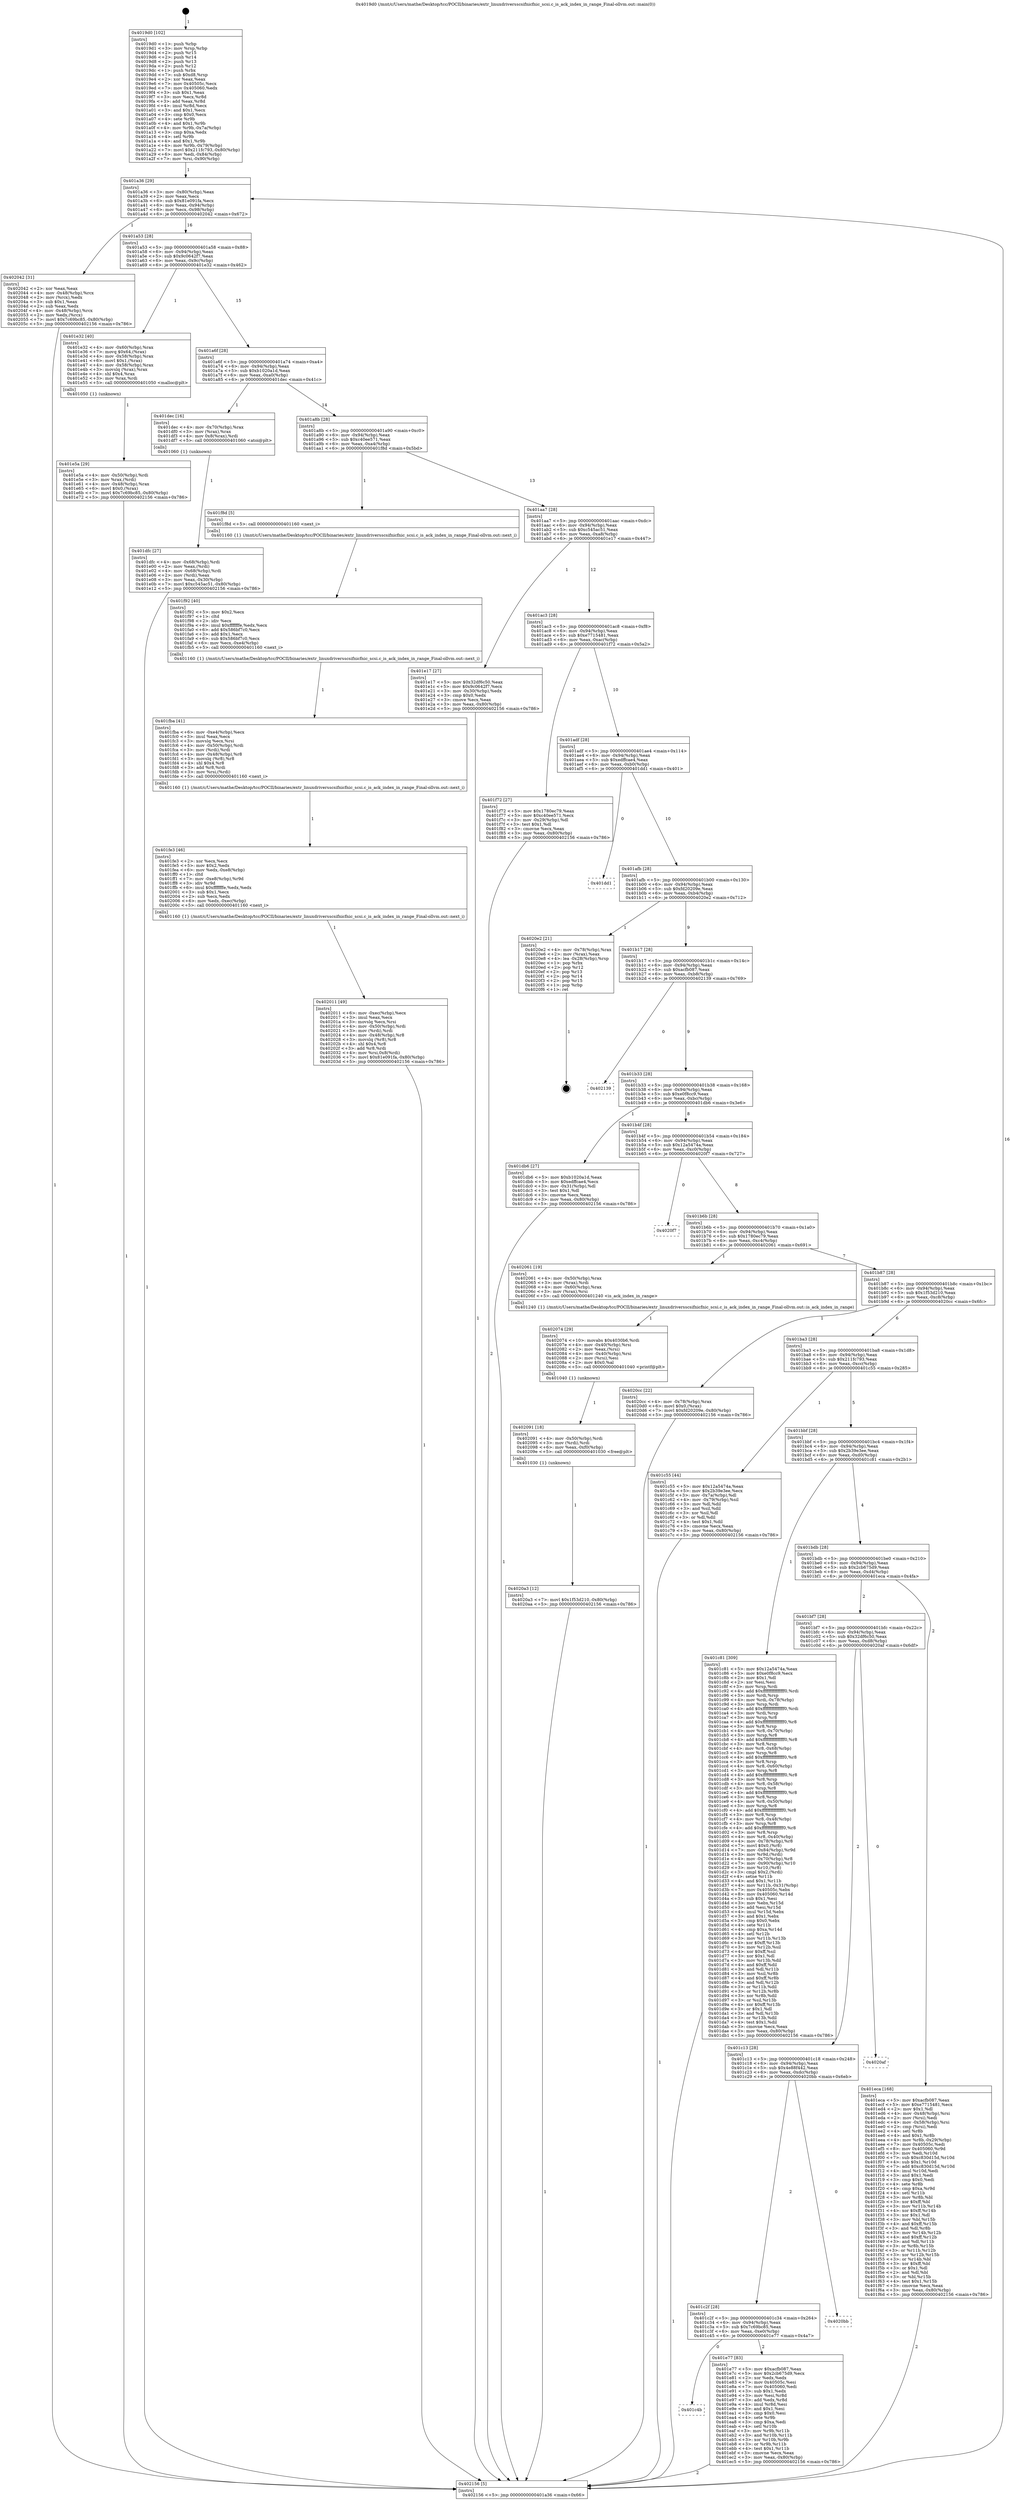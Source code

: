 digraph "0x4019d0" {
  label = "0x4019d0 (/mnt/c/Users/mathe/Desktop/tcc/POCII/binaries/extr_linuxdriversscsifnicfnic_scsi.c_is_ack_index_in_range_Final-ollvm.out::main(0))"
  labelloc = "t"
  node[shape=record]

  Entry [label="",width=0.3,height=0.3,shape=circle,fillcolor=black,style=filled]
  "0x401a36" [label="{
     0x401a36 [29]\l
     | [instrs]\l
     &nbsp;&nbsp;0x401a36 \<+3\>: mov -0x80(%rbp),%eax\l
     &nbsp;&nbsp;0x401a39 \<+2\>: mov %eax,%ecx\l
     &nbsp;&nbsp;0x401a3b \<+6\>: sub $0x81e091fa,%ecx\l
     &nbsp;&nbsp;0x401a41 \<+6\>: mov %eax,-0x94(%rbp)\l
     &nbsp;&nbsp;0x401a47 \<+6\>: mov %ecx,-0x98(%rbp)\l
     &nbsp;&nbsp;0x401a4d \<+6\>: je 0000000000402042 \<main+0x672\>\l
  }"]
  "0x402042" [label="{
     0x402042 [31]\l
     | [instrs]\l
     &nbsp;&nbsp;0x402042 \<+2\>: xor %eax,%eax\l
     &nbsp;&nbsp;0x402044 \<+4\>: mov -0x48(%rbp),%rcx\l
     &nbsp;&nbsp;0x402048 \<+2\>: mov (%rcx),%edx\l
     &nbsp;&nbsp;0x40204a \<+3\>: sub $0x1,%eax\l
     &nbsp;&nbsp;0x40204d \<+2\>: sub %eax,%edx\l
     &nbsp;&nbsp;0x40204f \<+4\>: mov -0x48(%rbp),%rcx\l
     &nbsp;&nbsp;0x402053 \<+2\>: mov %edx,(%rcx)\l
     &nbsp;&nbsp;0x402055 \<+7\>: movl $0x7c69bc85,-0x80(%rbp)\l
     &nbsp;&nbsp;0x40205c \<+5\>: jmp 0000000000402156 \<main+0x786\>\l
  }"]
  "0x401a53" [label="{
     0x401a53 [28]\l
     | [instrs]\l
     &nbsp;&nbsp;0x401a53 \<+5\>: jmp 0000000000401a58 \<main+0x88\>\l
     &nbsp;&nbsp;0x401a58 \<+6\>: mov -0x94(%rbp),%eax\l
     &nbsp;&nbsp;0x401a5e \<+5\>: sub $0x9c0642f7,%eax\l
     &nbsp;&nbsp;0x401a63 \<+6\>: mov %eax,-0x9c(%rbp)\l
     &nbsp;&nbsp;0x401a69 \<+6\>: je 0000000000401e32 \<main+0x462\>\l
  }"]
  Exit [label="",width=0.3,height=0.3,shape=circle,fillcolor=black,style=filled,peripheries=2]
  "0x401e32" [label="{
     0x401e32 [40]\l
     | [instrs]\l
     &nbsp;&nbsp;0x401e32 \<+4\>: mov -0x60(%rbp),%rax\l
     &nbsp;&nbsp;0x401e36 \<+7\>: movq $0x64,(%rax)\l
     &nbsp;&nbsp;0x401e3d \<+4\>: mov -0x58(%rbp),%rax\l
     &nbsp;&nbsp;0x401e41 \<+6\>: movl $0x1,(%rax)\l
     &nbsp;&nbsp;0x401e47 \<+4\>: mov -0x58(%rbp),%rax\l
     &nbsp;&nbsp;0x401e4b \<+3\>: movslq (%rax),%rax\l
     &nbsp;&nbsp;0x401e4e \<+4\>: shl $0x4,%rax\l
     &nbsp;&nbsp;0x401e52 \<+3\>: mov %rax,%rdi\l
     &nbsp;&nbsp;0x401e55 \<+5\>: call 0000000000401050 \<malloc@plt\>\l
     | [calls]\l
     &nbsp;&nbsp;0x401050 \{1\} (unknown)\l
  }"]
  "0x401a6f" [label="{
     0x401a6f [28]\l
     | [instrs]\l
     &nbsp;&nbsp;0x401a6f \<+5\>: jmp 0000000000401a74 \<main+0xa4\>\l
     &nbsp;&nbsp;0x401a74 \<+6\>: mov -0x94(%rbp),%eax\l
     &nbsp;&nbsp;0x401a7a \<+5\>: sub $0xb1020a1d,%eax\l
     &nbsp;&nbsp;0x401a7f \<+6\>: mov %eax,-0xa0(%rbp)\l
     &nbsp;&nbsp;0x401a85 \<+6\>: je 0000000000401dec \<main+0x41c\>\l
  }"]
  "0x4020a3" [label="{
     0x4020a3 [12]\l
     | [instrs]\l
     &nbsp;&nbsp;0x4020a3 \<+7\>: movl $0x1f53d210,-0x80(%rbp)\l
     &nbsp;&nbsp;0x4020aa \<+5\>: jmp 0000000000402156 \<main+0x786\>\l
  }"]
  "0x401dec" [label="{
     0x401dec [16]\l
     | [instrs]\l
     &nbsp;&nbsp;0x401dec \<+4\>: mov -0x70(%rbp),%rax\l
     &nbsp;&nbsp;0x401df0 \<+3\>: mov (%rax),%rax\l
     &nbsp;&nbsp;0x401df3 \<+4\>: mov 0x8(%rax),%rdi\l
     &nbsp;&nbsp;0x401df7 \<+5\>: call 0000000000401060 \<atoi@plt\>\l
     | [calls]\l
     &nbsp;&nbsp;0x401060 \{1\} (unknown)\l
  }"]
  "0x401a8b" [label="{
     0x401a8b [28]\l
     | [instrs]\l
     &nbsp;&nbsp;0x401a8b \<+5\>: jmp 0000000000401a90 \<main+0xc0\>\l
     &nbsp;&nbsp;0x401a90 \<+6\>: mov -0x94(%rbp),%eax\l
     &nbsp;&nbsp;0x401a96 \<+5\>: sub $0xc40ee571,%eax\l
     &nbsp;&nbsp;0x401a9b \<+6\>: mov %eax,-0xa4(%rbp)\l
     &nbsp;&nbsp;0x401aa1 \<+6\>: je 0000000000401f8d \<main+0x5bd\>\l
  }"]
  "0x402091" [label="{
     0x402091 [18]\l
     | [instrs]\l
     &nbsp;&nbsp;0x402091 \<+4\>: mov -0x50(%rbp),%rdi\l
     &nbsp;&nbsp;0x402095 \<+3\>: mov (%rdi),%rdi\l
     &nbsp;&nbsp;0x402098 \<+6\>: mov %eax,-0xf0(%rbp)\l
     &nbsp;&nbsp;0x40209e \<+5\>: call 0000000000401030 \<free@plt\>\l
     | [calls]\l
     &nbsp;&nbsp;0x401030 \{1\} (unknown)\l
  }"]
  "0x401f8d" [label="{
     0x401f8d [5]\l
     | [instrs]\l
     &nbsp;&nbsp;0x401f8d \<+5\>: call 0000000000401160 \<next_i\>\l
     | [calls]\l
     &nbsp;&nbsp;0x401160 \{1\} (/mnt/c/Users/mathe/Desktop/tcc/POCII/binaries/extr_linuxdriversscsifnicfnic_scsi.c_is_ack_index_in_range_Final-ollvm.out::next_i)\l
  }"]
  "0x401aa7" [label="{
     0x401aa7 [28]\l
     | [instrs]\l
     &nbsp;&nbsp;0x401aa7 \<+5\>: jmp 0000000000401aac \<main+0xdc\>\l
     &nbsp;&nbsp;0x401aac \<+6\>: mov -0x94(%rbp),%eax\l
     &nbsp;&nbsp;0x401ab2 \<+5\>: sub $0xc545ac51,%eax\l
     &nbsp;&nbsp;0x401ab7 \<+6\>: mov %eax,-0xa8(%rbp)\l
     &nbsp;&nbsp;0x401abd \<+6\>: je 0000000000401e17 \<main+0x447\>\l
  }"]
  "0x402074" [label="{
     0x402074 [29]\l
     | [instrs]\l
     &nbsp;&nbsp;0x402074 \<+10\>: movabs $0x4030b6,%rdi\l
     &nbsp;&nbsp;0x40207e \<+4\>: mov -0x40(%rbp),%rsi\l
     &nbsp;&nbsp;0x402082 \<+2\>: mov %eax,(%rsi)\l
     &nbsp;&nbsp;0x402084 \<+4\>: mov -0x40(%rbp),%rsi\l
     &nbsp;&nbsp;0x402088 \<+2\>: mov (%rsi),%esi\l
     &nbsp;&nbsp;0x40208a \<+2\>: mov $0x0,%al\l
     &nbsp;&nbsp;0x40208c \<+5\>: call 0000000000401040 \<printf@plt\>\l
     | [calls]\l
     &nbsp;&nbsp;0x401040 \{1\} (unknown)\l
  }"]
  "0x401e17" [label="{
     0x401e17 [27]\l
     | [instrs]\l
     &nbsp;&nbsp;0x401e17 \<+5\>: mov $0x32df6c50,%eax\l
     &nbsp;&nbsp;0x401e1c \<+5\>: mov $0x9c0642f7,%ecx\l
     &nbsp;&nbsp;0x401e21 \<+3\>: mov -0x30(%rbp),%edx\l
     &nbsp;&nbsp;0x401e24 \<+3\>: cmp $0x0,%edx\l
     &nbsp;&nbsp;0x401e27 \<+3\>: cmove %ecx,%eax\l
     &nbsp;&nbsp;0x401e2a \<+3\>: mov %eax,-0x80(%rbp)\l
     &nbsp;&nbsp;0x401e2d \<+5\>: jmp 0000000000402156 \<main+0x786\>\l
  }"]
  "0x401ac3" [label="{
     0x401ac3 [28]\l
     | [instrs]\l
     &nbsp;&nbsp;0x401ac3 \<+5\>: jmp 0000000000401ac8 \<main+0xf8\>\l
     &nbsp;&nbsp;0x401ac8 \<+6\>: mov -0x94(%rbp),%eax\l
     &nbsp;&nbsp;0x401ace \<+5\>: sub $0xe7715481,%eax\l
     &nbsp;&nbsp;0x401ad3 \<+6\>: mov %eax,-0xac(%rbp)\l
     &nbsp;&nbsp;0x401ad9 \<+6\>: je 0000000000401f72 \<main+0x5a2\>\l
  }"]
  "0x402011" [label="{
     0x402011 [49]\l
     | [instrs]\l
     &nbsp;&nbsp;0x402011 \<+6\>: mov -0xec(%rbp),%ecx\l
     &nbsp;&nbsp;0x402017 \<+3\>: imul %eax,%ecx\l
     &nbsp;&nbsp;0x40201a \<+3\>: movslq %ecx,%rsi\l
     &nbsp;&nbsp;0x40201d \<+4\>: mov -0x50(%rbp),%rdi\l
     &nbsp;&nbsp;0x402021 \<+3\>: mov (%rdi),%rdi\l
     &nbsp;&nbsp;0x402024 \<+4\>: mov -0x48(%rbp),%r8\l
     &nbsp;&nbsp;0x402028 \<+3\>: movslq (%r8),%r8\l
     &nbsp;&nbsp;0x40202b \<+4\>: shl $0x4,%r8\l
     &nbsp;&nbsp;0x40202f \<+3\>: add %r8,%rdi\l
     &nbsp;&nbsp;0x402032 \<+4\>: mov %rsi,0x8(%rdi)\l
     &nbsp;&nbsp;0x402036 \<+7\>: movl $0x81e091fa,-0x80(%rbp)\l
     &nbsp;&nbsp;0x40203d \<+5\>: jmp 0000000000402156 \<main+0x786\>\l
  }"]
  "0x401f72" [label="{
     0x401f72 [27]\l
     | [instrs]\l
     &nbsp;&nbsp;0x401f72 \<+5\>: mov $0x1780ec79,%eax\l
     &nbsp;&nbsp;0x401f77 \<+5\>: mov $0xc40ee571,%ecx\l
     &nbsp;&nbsp;0x401f7c \<+3\>: mov -0x29(%rbp),%dl\l
     &nbsp;&nbsp;0x401f7f \<+3\>: test $0x1,%dl\l
     &nbsp;&nbsp;0x401f82 \<+3\>: cmovne %ecx,%eax\l
     &nbsp;&nbsp;0x401f85 \<+3\>: mov %eax,-0x80(%rbp)\l
     &nbsp;&nbsp;0x401f88 \<+5\>: jmp 0000000000402156 \<main+0x786\>\l
  }"]
  "0x401adf" [label="{
     0x401adf [28]\l
     | [instrs]\l
     &nbsp;&nbsp;0x401adf \<+5\>: jmp 0000000000401ae4 \<main+0x114\>\l
     &nbsp;&nbsp;0x401ae4 \<+6\>: mov -0x94(%rbp),%eax\l
     &nbsp;&nbsp;0x401aea \<+5\>: sub $0xedffcae4,%eax\l
     &nbsp;&nbsp;0x401aef \<+6\>: mov %eax,-0xb0(%rbp)\l
     &nbsp;&nbsp;0x401af5 \<+6\>: je 0000000000401dd1 \<main+0x401\>\l
  }"]
  "0x401fe3" [label="{
     0x401fe3 [46]\l
     | [instrs]\l
     &nbsp;&nbsp;0x401fe3 \<+2\>: xor %ecx,%ecx\l
     &nbsp;&nbsp;0x401fe5 \<+5\>: mov $0x2,%edx\l
     &nbsp;&nbsp;0x401fea \<+6\>: mov %edx,-0xe8(%rbp)\l
     &nbsp;&nbsp;0x401ff0 \<+1\>: cltd\l
     &nbsp;&nbsp;0x401ff1 \<+7\>: mov -0xe8(%rbp),%r9d\l
     &nbsp;&nbsp;0x401ff8 \<+3\>: idiv %r9d\l
     &nbsp;&nbsp;0x401ffb \<+6\>: imul $0xfffffffe,%edx,%edx\l
     &nbsp;&nbsp;0x402001 \<+3\>: sub $0x1,%ecx\l
     &nbsp;&nbsp;0x402004 \<+2\>: sub %ecx,%edx\l
     &nbsp;&nbsp;0x402006 \<+6\>: mov %edx,-0xec(%rbp)\l
     &nbsp;&nbsp;0x40200c \<+5\>: call 0000000000401160 \<next_i\>\l
     | [calls]\l
     &nbsp;&nbsp;0x401160 \{1\} (/mnt/c/Users/mathe/Desktop/tcc/POCII/binaries/extr_linuxdriversscsifnicfnic_scsi.c_is_ack_index_in_range_Final-ollvm.out::next_i)\l
  }"]
  "0x401dd1" [label="{
     0x401dd1\l
  }", style=dashed]
  "0x401afb" [label="{
     0x401afb [28]\l
     | [instrs]\l
     &nbsp;&nbsp;0x401afb \<+5\>: jmp 0000000000401b00 \<main+0x130\>\l
     &nbsp;&nbsp;0x401b00 \<+6\>: mov -0x94(%rbp),%eax\l
     &nbsp;&nbsp;0x401b06 \<+5\>: sub $0xfd20209e,%eax\l
     &nbsp;&nbsp;0x401b0b \<+6\>: mov %eax,-0xb4(%rbp)\l
     &nbsp;&nbsp;0x401b11 \<+6\>: je 00000000004020e2 \<main+0x712\>\l
  }"]
  "0x401fba" [label="{
     0x401fba [41]\l
     | [instrs]\l
     &nbsp;&nbsp;0x401fba \<+6\>: mov -0xe4(%rbp),%ecx\l
     &nbsp;&nbsp;0x401fc0 \<+3\>: imul %eax,%ecx\l
     &nbsp;&nbsp;0x401fc3 \<+3\>: movslq %ecx,%rsi\l
     &nbsp;&nbsp;0x401fc6 \<+4\>: mov -0x50(%rbp),%rdi\l
     &nbsp;&nbsp;0x401fca \<+3\>: mov (%rdi),%rdi\l
     &nbsp;&nbsp;0x401fcd \<+4\>: mov -0x48(%rbp),%r8\l
     &nbsp;&nbsp;0x401fd1 \<+3\>: movslq (%r8),%r8\l
     &nbsp;&nbsp;0x401fd4 \<+4\>: shl $0x4,%r8\l
     &nbsp;&nbsp;0x401fd8 \<+3\>: add %r8,%rdi\l
     &nbsp;&nbsp;0x401fdb \<+3\>: mov %rsi,(%rdi)\l
     &nbsp;&nbsp;0x401fde \<+5\>: call 0000000000401160 \<next_i\>\l
     | [calls]\l
     &nbsp;&nbsp;0x401160 \{1\} (/mnt/c/Users/mathe/Desktop/tcc/POCII/binaries/extr_linuxdriversscsifnicfnic_scsi.c_is_ack_index_in_range_Final-ollvm.out::next_i)\l
  }"]
  "0x4020e2" [label="{
     0x4020e2 [21]\l
     | [instrs]\l
     &nbsp;&nbsp;0x4020e2 \<+4\>: mov -0x78(%rbp),%rax\l
     &nbsp;&nbsp;0x4020e6 \<+2\>: mov (%rax),%eax\l
     &nbsp;&nbsp;0x4020e8 \<+4\>: lea -0x28(%rbp),%rsp\l
     &nbsp;&nbsp;0x4020ec \<+1\>: pop %rbx\l
     &nbsp;&nbsp;0x4020ed \<+2\>: pop %r12\l
     &nbsp;&nbsp;0x4020ef \<+2\>: pop %r13\l
     &nbsp;&nbsp;0x4020f1 \<+2\>: pop %r14\l
     &nbsp;&nbsp;0x4020f3 \<+2\>: pop %r15\l
     &nbsp;&nbsp;0x4020f5 \<+1\>: pop %rbp\l
     &nbsp;&nbsp;0x4020f6 \<+1\>: ret\l
  }"]
  "0x401b17" [label="{
     0x401b17 [28]\l
     | [instrs]\l
     &nbsp;&nbsp;0x401b17 \<+5\>: jmp 0000000000401b1c \<main+0x14c\>\l
     &nbsp;&nbsp;0x401b1c \<+6\>: mov -0x94(%rbp),%eax\l
     &nbsp;&nbsp;0x401b22 \<+5\>: sub $0xacfb087,%eax\l
     &nbsp;&nbsp;0x401b27 \<+6\>: mov %eax,-0xb8(%rbp)\l
     &nbsp;&nbsp;0x401b2d \<+6\>: je 0000000000402139 \<main+0x769\>\l
  }"]
  "0x401f92" [label="{
     0x401f92 [40]\l
     | [instrs]\l
     &nbsp;&nbsp;0x401f92 \<+5\>: mov $0x2,%ecx\l
     &nbsp;&nbsp;0x401f97 \<+1\>: cltd\l
     &nbsp;&nbsp;0x401f98 \<+2\>: idiv %ecx\l
     &nbsp;&nbsp;0x401f9a \<+6\>: imul $0xfffffffe,%edx,%ecx\l
     &nbsp;&nbsp;0x401fa0 \<+6\>: add $0x586bf7c0,%ecx\l
     &nbsp;&nbsp;0x401fa6 \<+3\>: add $0x1,%ecx\l
     &nbsp;&nbsp;0x401fa9 \<+6\>: sub $0x586bf7c0,%ecx\l
     &nbsp;&nbsp;0x401faf \<+6\>: mov %ecx,-0xe4(%rbp)\l
     &nbsp;&nbsp;0x401fb5 \<+5\>: call 0000000000401160 \<next_i\>\l
     | [calls]\l
     &nbsp;&nbsp;0x401160 \{1\} (/mnt/c/Users/mathe/Desktop/tcc/POCII/binaries/extr_linuxdriversscsifnicfnic_scsi.c_is_ack_index_in_range_Final-ollvm.out::next_i)\l
  }"]
  "0x402139" [label="{
     0x402139\l
  }", style=dashed]
  "0x401b33" [label="{
     0x401b33 [28]\l
     | [instrs]\l
     &nbsp;&nbsp;0x401b33 \<+5\>: jmp 0000000000401b38 \<main+0x168\>\l
     &nbsp;&nbsp;0x401b38 \<+6\>: mov -0x94(%rbp),%eax\l
     &nbsp;&nbsp;0x401b3e \<+5\>: sub $0xe0f8cc9,%eax\l
     &nbsp;&nbsp;0x401b43 \<+6\>: mov %eax,-0xbc(%rbp)\l
     &nbsp;&nbsp;0x401b49 \<+6\>: je 0000000000401db6 \<main+0x3e6\>\l
  }"]
  "0x401c4b" [label="{
     0x401c4b\l
  }", style=dashed]
  "0x401db6" [label="{
     0x401db6 [27]\l
     | [instrs]\l
     &nbsp;&nbsp;0x401db6 \<+5\>: mov $0xb1020a1d,%eax\l
     &nbsp;&nbsp;0x401dbb \<+5\>: mov $0xedffcae4,%ecx\l
     &nbsp;&nbsp;0x401dc0 \<+3\>: mov -0x31(%rbp),%dl\l
     &nbsp;&nbsp;0x401dc3 \<+3\>: test $0x1,%dl\l
     &nbsp;&nbsp;0x401dc6 \<+3\>: cmovne %ecx,%eax\l
     &nbsp;&nbsp;0x401dc9 \<+3\>: mov %eax,-0x80(%rbp)\l
     &nbsp;&nbsp;0x401dcc \<+5\>: jmp 0000000000402156 \<main+0x786\>\l
  }"]
  "0x401b4f" [label="{
     0x401b4f [28]\l
     | [instrs]\l
     &nbsp;&nbsp;0x401b4f \<+5\>: jmp 0000000000401b54 \<main+0x184\>\l
     &nbsp;&nbsp;0x401b54 \<+6\>: mov -0x94(%rbp),%eax\l
     &nbsp;&nbsp;0x401b5a \<+5\>: sub $0x12a5474a,%eax\l
     &nbsp;&nbsp;0x401b5f \<+6\>: mov %eax,-0xc0(%rbp)\l
     &nbsp;&nbsp;0x401b65 \<+6\>: je 00000000004020f7 \<main+0x727\>\l
  }"]
  "0x401e77" [label="{
     0x401e77 [83]\l
     | [instrs]\l
     &nbsp;&nbsp;0x401e77 \<+5\>: mov $0xacfb087,%eax\l
     &nbsp;&nbsp;0x401e7c \<+5\>: mov $0x2cb675d9,%ecx\l
     &nbsp;&nbsp;0x401e81 \<+2\>: xor %edx,%edx\l
     &nbsp;&nbsp;0x401e83 \<+7\>: mov 0x40505c,%esi\l
     &nbsp;&nbsp;0x401e8a \<+7\>: mov 0x405060,%edi\l
     &nbsp;&nbsp;0x401e91 \<+3\>: sub $0x1,%edx\l
     &nbsp;&nbsp;0x401e94 \<+3\>: mov %esi,%r8d\l
     &nbsp;&nbsp;0x401e97 \<+3\>: add %edx,%r8d\l
     &nbsp;&nbsp;0x401e9a \<+4\>: imul %r8d,%esi\l
     &nbsp;&nbsp;0x401e9e \<+3\>: and $0x1,%esi\l
     &nbsp;&nbsp;0x401ea1 \<+3\>: cmp $0x0,%esi\l
     &nbsp;&nbsp;0x401ea4 \<+4\>: sete %r9b\l
     &nbsp;&nbsp;0x401ea8 \<+3\>: cmp $0xa,%edi\l
     &nbsp;&nbsp;0x401eab \<+4\>: setl %r10b\l
     &nbsp;&nbsp;0x401eaf \<+3\>: mov %r9b,%r11b\l
     &nbsp;&nbsp;0x401eb2 \<+3\>: and %r10b,%r11b\l
     &nbsp;&nbsp;0x401eb5 \<+3\>: xor %r10b,%r9b\l
     &nbsp;&nbsp;0x401eb8 \<+3\>: or %r9b,%r11b\l
     &nbsp;&nbsp;0x401ebb \<+4\>: test $0x1,%r11b\l
     &nbsp;&nbsp;0x401ebf \<+3\>: cmovne %ecx,%eax\l
     &nbsp;&nbsp;0x401ec2 \<+3\>: mov %eax,-0x80(%rbp)\l
     &nbsp;&nbsp;0x401ec5 \<+5\>: jmp 0000000000402156 \<main+0x786\>\l
  }"]
  "0x4020f7" [label="{
     0x4020f7\l
  }", style=dashed]
  "0x401b6b" [label="{
     0x401b6b [28]\l
     | [instrs]\l
     &nbsp;&nbsp;0x401b6b \<+5\>: jmp 0000000000401b70 \<main+0x1a0\>\l
     &nbsp;&nbsp;0x401b70 \<+6\>: mov -0x94(%rbp),%eax\l
     &nbsp;&nbsp;0x401b76 \<+5\>: sub $0x1780ec79,%eax\l
     &nbsp;&nbsp;0x401b7b \<+6\>: mov %eax,-0xc4(%rbp)\l
     &nbsp;&nbsp;0x401b81 \<+6\>: je 0000000000402061 \<main+0x691\>\l
  }"]
  "0x401c2f" [label="{
     0x401c2f [28]\l
     | [instrs]\l
     &nbsp;&nbsp;0x401c2f \<+5\>: jmp 0000000000401c34 \<main+0x264\>\l
     &nbsp;&nbsp;0x401c34 \<+6\>: mov -0x94(%rbp),%eax\l
     &nbsp;&nbsp;0x401c3a \<+5\>: sub $0x7c69bc85,%eax\l
     &nbsp;&nbsp;0x401c3f \<+6\>: mov %eax,-0xe0(%rbp)\l
     &nbsp;&nbsp;0x401c45 \<+6\>: je 0000000000401e77 \<main+0x4a7\>\l
  }"]
  "0x402061" [label="{
     0x402061 [19]\l
     | [instrs]\l
     &nbsp;&nbsp;0x402061 \<+4\>: mov -0x50(%rbp),%rax\l
     &nbsp;&nbsp;0x402065 \<+3\>: mov (%rax),%rdi\l
     &nbsp;&nbsp;0x402068 \<+4\>: mov -0x60(%rbp),%rax\l
     &nbsp;&nbsp;0x40206c \<+3\>: mov (%rax),%rsi\l
     &nbsp;&nbsp;0x40206f \<+5\>: call 0000000000401240 \<is_ack_index_in_range\>\l
     | [calls]\l
     &nbsp;&nbsp;0x401240 \{1\} (/mnt/c/Users/mathe/Desktop/tcc/POCII/binaries/extr_linuxdriversscsifnicfnic_scsi.c_is_ack_index_in_range_Final-ollvm.out::is_ack_index_in_range)\l
  }"]
  "0x401b87" [label="{
     0x401b87 [28]\l
     | [instrs]\l
     &nbsp;&nbsp;0x401b87 \<+5\>: jmp 0000000000401b8c \<main+0x1bc\>\l
     &nbsp;&nbsp;0x401b8c \<+6\>: mov -0x94(%rbp),%eax\l
     &nbsp;&nbsp;0x401b92 \<+5\>: sub $0x1f53d210,%eax\l
     &nbsp;&nbsp;0x401b97 \<+6\>: mov %eax,-0xc8(%rbp)\l
     &nbsp;&nbsp;0x401b9d \<+6\>: je 00000000004020cc \<main+0x6fc\>\l
  }"]
  "0x4020bb" [label="{
     0x4020bb\l
  }", style=dashed]
  "0x4020cc" [label="{
     0x4020cc [22]\l
     | [instrs]\l
     &nbsp;&nbsp;0x4020cc \<+4\>: mov -0x78(%rbp),%rax\l
     &nbsp;&nbsp;0x4020d0 \<+6\>: movl $0x0,(%rax)\l
     &nbsp;&nbsp;0x4020d6 \<+7\>: movl $0xfd20209e,-0x80(%rbp)\l
     &nbsp;&nbsp;0x4020dd \<+5\>: jmp 0000000000402156 \<main+0x786\>\l
  }"]
  "0x401ba3" [label="{
     0x401ba3 [28]\l
     | [instrs]\l
     &nbsp;&nbsp;0x401ba3 \<+5\>: jmp 0000000000401ba8 \<main+0x1d8\>\l
     &nbsp;&nbsp;0x401ba8 \<+6\>: mov -0x94(%rbp),%eax\l
     &nbsp;&nbsp;0x401bae \<+5\>: sub $0x211fc793,%eax\l
     &nbsp;&nbsp;0x401bb3 \<+6\>: mov %eax,-0xcc(%rbp)\l
     &nbsp;&nbsp;0x401bb9 \<+6\>: je 0000000000401c55 \<main+0x285\>\l
  }"]
  "0x401c13" [label="{
     0x401c13 [28]\l
     | [instrs]\l
     &nbsp;&nbsp;0x401c13 \<+5\>: jmp 0000000000401c18 \<main+0x248\>\l
     &nbsp;&nbsp;0x401c18 \<+6\>: mov -0x94(%rbp),%eax\l
     &nbsp;&nbsp;0x401c1e \<+5\>: sub $0x4e88f442,%eax\l
     &nbsp;&nbsp;0x401c23 \<+6\>: mov %eax,-0xdc(%rbp)\l
     &nbsp;&nbsp;0x401c29 \<+6\>: je 00000000004020bb \<main+0x6eb\>\l
  }"]
  "0x401c55" [label="{
     0x401c55 [44]\l
     | [instrs]\l
     &nbsp;&nbsp;0x401c55 \<+5\>: mov $0x12a5474a,%eax\l
     &nbsp;&nbsp;0x401c5a \<+5\>: mov $0x2b39e3ee,%ecx\l
     &nbsp;&nbsp;0x401c5f \<+3\>: mov -0x7a(%rbp),%dl\l
     &nbsp;&nbsp;0x401c62 \<+4\>: mov -0x79(%rbp),%sil\l
     &nbsp;&nbsp;0x401c66 \<+3\>: mov %dl,%dil\l
     &nbsp;&nbsp;0x401c69 \<+3\>: and %sil,%dil\l
     &nbsp;&nbsp;0x401c6c \<+3\>: xor %sil,%dl\l
     &nbsp;&nbsp;0x401c6f \<+3\>: or %dl,%dil\l
     &nbsp;&nbsp;0x401c72 \<+4\>: test $0x1,%dil\l
     &nbsp;&nbsp;0x401c76 \<+3\>: cmovne %ecx,%eax\l
     &nbsp;&nbsp;0x401c79 \<+3\>: mov %eax,-0x80(%rbp)\l
     &nbsp;&nbsp;0x401c7c \<+5\>: jmp 0000000000402156 \<main+0x786\>\l
  }"]
  "0x401bbf" [label="{
     0x401bbf [28]\l
     | [instrs]\l
     &nbsp;&nbsp;0x401bbf \<+5\>: jmp 0000000000401bc4 \<main+0x1f4\>\l
     &nbsp;&nbsp;0x401bc4 \<+6\>: mov -0x94(%rbp),%eax\l
     &nbsp;&nbsp;0x401bca \<+5\>: sub $0x2b39e3ee,%eax\l
     &nbsp;&nbsp;0x401bcf \<+6\>: mov %eax,-0xd0(%rbp)\l
     &nbsp;&nbsp;0x401bd5 \<+6\>: je 0000000000401c81 \<main+0x2b1\>\l
  }"]
  "0x402156" [label="{
     0x402156 [5]\l
     | [instrs]\l
     &nbsp;&nbsp;0x402156 \<+5\>: jmp 0000000000401a36 \<main+0x66\>\l
  }"]
  "0x4019d0" [label="{
     0x4019d0 [102]\l
     | [instrs]\l
     &nbsp;&nbsp;0x4019d0 \<+1\>: push %rbp\l
     &nbsp;&nbsp;0x4019d1 \<+3\>: mov %rsp,%rbp\l
     &nbsp;&nbsp;0x4019d4 \<+2\>: push %r15\l
     &nbsp;&nbsp;0x4019d6 \<+2\>: push %r14\l
     &nbsp;&nbsp;0x4019d8 \<+2\>: push %r13\l
     &nbsp;&nbsp;0x4019da \<+2\>: push %r12\l
     &nbsp;&nbsp;0x4019dc \<+1\>: push %rbx\l
     &nbsp;&nbsp;0x4019dd \<+7\>: sub $0xd8,%rsp\l
     &nbsp;&nbsp;0x4019e4 \<+2\>: xor %eax,%eax\l
     &nbsp;&nbsp;0x4019e6 \<+7\>: mov 0x40505c,%ecx\l
     &nbsp;&nbsp;0x4019ed \<+7\>: mov 0x405060,%edx\l
     &nbsp;&nbsp;0x4019f4 \<+3\>: sub $0x1,%eax\l
     &nbsp;&nbsp;0x4019f7 \<+3\>: mov %ecx,%r8d\l
     &nbsp;&nbsp;0x4019fa \<+3\>: add %eax,%r8d\l
     &nbsp;&nbsp;0x4019fd \<+4\>: imul %r8d,%ecx\l
     &nbsp;&nbsp;0x401a01 \<+3\>: and $0x1,%ecx\l
     &nbsp;&nbsp;0x401a04 \<+3\>: cmp $0x0,%ecx\l
     &nbsp;&nbsp;0x401a07 \<+4\>: sete %r9b\l
     &nbsp;&nbsp;0x401a0b \<+4\>: and $0x1,%r9b\l
     &nbsp;&nbsp;0x401a0f \<+4\>: mov %r9b,-0x7a(%rbp)\l
     &nbsp;&nbsp;0x401a13 \<+3\>: cmp $0xa,%edx\l
     &nbsp;&nbsp;0x401a16 \<+4\>: setl %r9b\l
     &nbsp;&nbsp;0x401a1a \<+4\>: and $0x1,%r9b\l
     &nbsp;&nbsp;0x401a1e \<+4\>: mov %r9b,-0x79(%rbp)\l
     &nbsp;&nbsp;0x401a22 \<+7\>: movl $0x211fc793,-0x80(%rbp)\l
     &nbsp;&nbsp;0x401a29 \<+6\>: mov %edi,-0x84(%rbp)\l
     &nbsp;&nbsp;0x401a2f \<+7\>: mov %rsi,-0x90(%rbp)\l
  }"]
  "0x4020af" [label="{
     0x4020af\l
  }", style=dashed]
  "0x401c81" [label="{
     0x401c81 [309]\l
     | [instrs]\l
     &nbsp;&nbsp;0x401c81 \<+5\>: mov $0x12a5474a,%eax\l
     &nbsp;&nbsp;0x401c86 \<+5\>: mov $0xe0f8cc9,%ecx\l
     &nbsp;&nbsp;0x401c8b \<+2\>: mov $0x1,%dl\l
     &nbsp;&nbsp;0x401c8d \<+2\>: xor %esi,%esi\l
     &nbsp;&nbsp;0x401c8f \<+3\>: mov %rsp,%rdi\l
     &nbsp;&nbsp;0x401c92 \<+4\>: add $0xfffffffffffffff0,%rdi\l
     &nbsp;&nbsp;0x401c96 \<+3\>: mov %rdi,%rsp\l
     &nbsp;&nbsp;0x401c99 \<+4\>: mov %rdi,-0x78(%rbp)\l
     &nbsp;&nbsp;0x401c9d \<+3\>: mov %rsp,%rdi\l
     &nbsp;&nbsp;0x401ca0 \<+4\>: add $0xfffffffffffffff0,%rdi\l
     &nbsp;&nbsp;0x401ca4 \<+3\>: mov %rdi,%rsp\l
     &nbsp;&nbsp;0x401ca7 \<+3\>: mov %rsp,%r8\l
     &nbsp;&nbsp;0x401caa \<+4\>: add $0xfffffffffffffff0,%r8\l
     &nbsp;&nbsp;0x401cae \<+3\>: mov %r8,%rsp\l
     &nbsp;&nbsp;0x401cb1 \<+4\>: mov %r8,-0x70(%rbp)\l
     &nbsp;&nbsp;0x401cb5 \<+3\>: mov %rsp,%r8\l
     &nbsp;&nbsp;0x401cb8 \<+4\>: add $0xfffffffffffffff0,%r8\l
     &nbsp;&nbsp;0x401cbc \<+3\>: mov %r8,%rsp\l
     &nbsp;&nbsp;0x401cbf \<+4\>: mov %r8,-0x68(%rbp)\l
     &nbsp;&nbsp;0x401cc3 \<+3\>: mov %rsp,%r8\l
     &nbsp;&nbsp;0x401cc6 \<+4\>: add $0xfffffffffffffff0,%r8\l
     &nbsp;&nbsp;0x401cca \<+3\>: mov %r8,%rsp\l
     &nbsp;&nbsp;0x401ccd \<+4\>: mov %r8,-0x60(%rbp)\l
     &nbsp;&nbsp;0x401cd1 \<+3\>: mov %rsp,%r8\l
     &nbsp;&nbsp;0x401cd4 \<+4\>: add $0xfffffffffffffff0,%r8\l
     &nbsp;&nbsp;0x401cd8 \<+3\>: mov %r8,%rsp\l
     &nbsp;&nbsp;0x401cdb \<+4\>: mov %r8,-0x58(%rbp)\l
     &nbsp;&nbsp;0x401cdf \<+3\>: mov %rsp,%r8\l
     &nbsp;&nbsp;0x401ce2 \<+4\>: add $0xfffffffffffffff0,%r8\l
     &nbsp;&nbsp;0x401ce6 \<+3\>: mov %r8,%rsp\l
     &nbsp;&nbsp;0x401ce9 \<+4\>: mov %r8,-0x50(%rbp)\l
     &nbsp;&nbsp;0x401ced \<+3\>: mov %rsp,%r8\l
     &nbsp;&nbsp;0x401cf0 \<+4\>: add $0xfffffffffffffff0,%r8\l
     &nbsp;&nbsp;0x401cf4 \<+3\>: mov %r8,%rsp\l
     &nbsp;&nbsp;0x401cf7 \<+4\>: mov %r8,-0x48(%rbp)\l
     &nbsp;&nbsp;0x401cfb \<+3\>: mov %rsp,%r8\l
     &nbsp;&nbsp;0x401cfe \<+4\>: add $0xfffffffffffffff0,%r8\l
     &nbsp;&nbsp;0x401d02 \<+3\>: mov %r8,%rsp\l
     &nbsp;&nbsp;0x401d05 \<+4\>: mov %r8,-0x40(%rbp)\l
     &nbsp;&nbsp;0x401d09 \<+4\>: mov -0x78(%rbp),%r8\l
     &nbsp;&nbsp;0x401d0d \<+7\>: movl $0x0,(%r8)\l
     &nbsp;&nbsp;0x401d14 \<+7\>: mov -0x84(%rbp),%r9d\l
     &nbsp;&nbsp;0x401d1b \<+3\>: mov %r9d,(%rdi)\l
     &nbsp;&nbsp;0x401d1e \<+4\>: mov -0x70(%rbp),%r8\l
     &nbsp;&nbsp;0x401d22 \<+7\>: mov -0x90(%rbp),%r10\l
     &nbsp;&nbsp;0x401d29 \<+3\>: mov %r10,(%r8)\l
     &nbsp;&nbsp;0x401d2c \<+3\>: cmpl $0x2,(%rdi)\l
     &nbsp;&nbsp;0x401d2f \<+4\>: setne %r11b\l
     &nbsp;&nbsp;0x401d33 \<+4\>: and $0x1,%r11b\l
     &nbsp;&nbsp;0x401d37 \<+4\>: mov %r11b,-0x31(%rbp)\l
     &nbsp;&nbsp;0x401d3b \<+7\>: mov 0x40505c,%ebx\l
     &nbsp;&nbsp;0x401d42 \<+8\>: mov 0x405060,%r14d\l
     &nbsp;&nbsp;0x401d4a \<+3\>: sub $0x1,%esi\l
     &nbsp;&nbsp;0x401d4d \<+3\>: mov %ebx,%r15d\l
     &nbsp;&nbsp;0x401d50 \<+3\>: add %esi,%r15d\l
     &nbsp;&nbsp;0x401d53 \<+4\>: imul %r15d,%ebx\l
     &nbsp;&nbsp;0x401d57 \<+3\>: and $0x1,%ebx\l
     &nbsp;&nbsp;0x401d5a \<+3\>: cmp $0x0,%ebx\l
     &nbsp;&nbsp;0x401d5d \<+4\>: sete %r11b\l
     &nbsp;&nbsp;0x401d61 \<+4\>: cmp $0xa,%r14d\l
     &nbsp;&nbsp;0x401d65 \<+4\>: setl %r12b\l
     &nbsp;&nbsp;0x401d69 \<+3\>: mov %r11b,%r13b\l
     &nbsp;&nbsp;0x401d6c \<+4\>: xor $0xff,%r13b\l
     &nbsp;&nbsp;0x401d70 \<+3\>: mov %r12b,%sil\l
     &nbsp;&nbsp;0x401d73 \<+4\>: xor $0xff,%sil\l
     &nbsp;&nbsp;0x401d77 \<+3\>: xor $0x1,%dl\l
     &nbsp;&nbsp;0x401d7a \<+3\>: mov %r13b,%dil\l
     &nbsp;&nbsp;0x401d7d \<+4\>: and $0xff,%dil\l
     &nbsp;&nbsp;0x401d81 \<+3\>: and %dl,%r11b\l
     &nbsp;&nbsp;0x401d84 \<+3\>: mov %sil,%r8b\l
     &nbsp;&nbsp;0x401d87 \<+4\>: and $0xff,%r8b\l
     &nbsp;&nbsp;0x401d8b \<+3\>: and %dl,%r12b\l
     &nbsp;&nbsp;0x401d8e \<+3\>: or %r11b,%dil\l
     &nbsp;&nbsp;0x401d91 \<+3\>: or %r12b,%r8b\l
     &nbsp;&nbsp;0x401d94 \<+3\>: xor %r8b,%dil\l
     &nbsp;&nbsp;0x401d97 \<+3\>: or %sil,%r13b\l
     &nbsp;&nbsp;0x401d9a \<+4\>: xor $0xff,%r13b\l
     &nbsp;&nbsp;0x401d9e \<+3\>: or $0x1,%dl\l
     &nbsp;&nbsp;0x401da1 \<+3\>: and %dl,%r13b\l
     &nbsp;&nbsp;0x401da4 \<+3\>: or %r13b,%dil\l
     &nbsp;&nbsp;0x401da7 \<+4\>: test $0x1,%dil\l
     &nbsp;&nbsp;0x401dab \<+3\>: cmovne %ecx,%eax\l
     &nbsp;&nbsp;0x401dae \<+3\>: mov %eax,-0x80(%rbp)\l
     &nbsp;&nbsp;0x401db1 \<+5\>: jmp 0000000000402156 \<main+0x786\>\l
  }"]
  "0x401bdb" [label="{
     0x401bdb [28]\l
     | [instrs]\l
     &nbsp;&nbsp;0x401bdb \<+5\>: jmp 0000000000401be0 \<main+0x210\>\l
     &nbsp;&nbsp;0x401be0 \<+6\>: mov -0x94(%rbp),%eax\l
     &nbsp;&nbsp;0x401be6 \<+5\>: sub $0x2cb675d9,%eax\l
     &nbsp;&nbsp;0x401beb \<+6\>: mov %eax,-0xd4(%rbp)\l
     &nbsp;&nbsp;0x401bf1 \<+6\>: je 0000000000401eca \<main+0x4fa\>\l
  }"]
  "0x401bf7" [label="{
     0x401bf7 [28]\l
     | [instrs]\l
     &nbsp;&nbsp;0x401bf7 \<+5\>: jmp 0000000000401bfc \<main+0x22c\>\l
     &nbsp;&nbsp;0x401bfc \<+6\>: mov -0x94(%rbp),%eax\l
     &nbsp;&nbsp;0x401c02 \<+5\>: sub $0x32df6c50,%eax\l
     &nbsp;&nbsp;0x401c07 \<+6\>: mov %eax,-0xd8(%rbp)\l
     &nbsp;&nbsp;0x401c0d \<+6\>: je 00000000004020af \<main+0x6df\>\l
  }"]
  "0x401dfc" [label="{
     0x401dfc [27]\l
     | [instrs]\l
     &nbsp;&nbsp;0x401dfc \<+4\>: mov -0x68(%rbp),%rdi\l
     &nbsp;&nbsp;0x401e00 \<+2\>: mov %eax,(%rdi)\l
     &nbsp;&nbsp;0x401e02 \<+4\>: mov -0x68(%rbp),%rdi\l
     &nbsp;&nbsp;0x401e06 \<+2\>: mov (%rdi),%eax\l
     &nbsp;&nbsp;0x401e08 \<+3\>: mov %eax,-0x30(%rbp)\l
     &nbsp;&nbsp;0x401e0b \<+7\>: movl $0xc545ac51,-0x80(%rbp)\l
     &nbsp;&nbsp;0x401e12 \<+5\>: jmp 0000000000402156 \<main+0x786\>\l
  }"]
  "0x401e5a" [label="{
     0x401e5a [29]\l
     | [instrs]\l
     &nbsp;&nbsp;0x401e5a \<+4\>: mov -0x50(%rbp),%rdi\l
     &nbsp;&nbsp;0x401e5e \<+3\>: mov %rax,(%rdi)\l
     &nbsp;&nbsp;0x401e61 \<+4\>: mov -0x48(%rbp),%rax\l
     &nbsp;&nbsp;0x401e65 \<+6\>: movl $0x0,(%rax)\l
     &nbsp;&nbsp;0x401e6b \<+7\>: movl $0x7c69bc85,-0x80(%rbp)\l
     &nbsp;&nbsp;0x401e72 \<+5\>: jmp 0000000000402156 \<main+0x786\>\l
  }"]
  "0x401eca" [label="{
     0x401eca [168]\l
     | [instrs]\l
     &nbsp;&nbsp;0x401eca \<+5\>: mov $0xacfb087,%eax\l
     &nbsp;&nbsp;0x401ecf \<+5\>: mov $0xe7715481,%ecx\l
     &nbsp;&nbsp;0x401ed4 \<+2\>: mov $0x1,%dl\l
     &nbsp;&nbsp;0x401ed6 \<+4\>: mov -0x48(%rbp),%rsi\l
     &nbsp;&nbsp;0x401eda \<+2\>: mov (%rsi),%edi\l
     &nbsp;&nbsp;0x401edc \<+4\>: mov -0x58(%rbp),%rsi\l
     &nbsp;&nbsp;0x401ee0 \<+2\>: cmp (%rsi),%edi\l
     &nbsp;&nbsp;0x401ee2 \<+4\>: setl %r8b\l
     &nbsp;&nbsp;0x401ee6 \<+4\>: and $0x1,%r8b\l
     &nbsp;&nbsp;0x401eea \<+4\>: mov %r8b,-0x29(%rbp)\l
     &nbsp;&nbsp;0x401eee \<+7\>: mov 0x40505c,%edi\l
     &nbsp;&nbsp;0x401ef5 \<+8\>: mov 0x405060,%r9d\l
     &nbsp;&nbsp;0x401efd \<+3\>: mov %edi,%r10d\l
     &nbsp;&nbsp;0x401f00 \<+7\>: sub $0xc830d15d,%r10d\l
     &nbsp;&nbsp;0x401f07 \<+4\>: sub $0x1,%r10d\l
     &nbsp;&nbsp;0x401f0b \<+7\>: add $0xc830d15d,%r10d\l
     &nbsp;&nbsp;0x401f12 \<+4\>: imul %r10d,%edi\l
     &nbsp;&nbsp;0x401f16 \<+3\>: and $0x1,%edi\l
     &nbsp;&nbsp;0x401f19 \<+3\>: cmp $0x0,%edi\l
     &nbsp;&nbsp;0x401f1c \<+4\>: sete %r8b\l
     &nbsp;&nbsp;0x401f20 \<+4\>: cmp $0xa,%r9d\l
     &nbsp;&nbsp;0x401f24 \<+4\>: setl %r11b\l
     &nbsp;&nbsp;0x401f28 \<+3\>: mov %r8b,%bl\l
     &nbsp;&nbsp;0x401f2b \<+3\>: xor $0xff,%bl\l
     &nbsp;&nbsp;0x401f2e \<+3\>: mov %r11b,%r14b\l
     &nbsp;&nbsp;0x401f31 \<+4\>: xor $0xff,%r14b\l
     &nbsp;&nbsp;0x401f35 \<+3\>: xor $0x1,%dl\l
     &nbsp;&nbsp;0x401f38 \<+3\>: mov %bl,%r15b\l
     &nbsp;&nbsp;0x401f3b \<+4\>: and $0xff,%r15b\l
     &nbsp;&nbsp;0x401f3f \<+3\>: and %dl,%r8b\l
     &nbsp;&nbsp;0x401f42 \<+3\>: mov %r14b,%r12b\l
     &nbsp;&nbsp;0x401f45 \<+4\>: and $0xff,%r12b\l
     &nbsp;&nbsp;0x401f49 \<+3\>: and %dl,%r11b\l
     &nbsp;&nbsp;0x401f4c \<+3\>: or %r8b,%r15b\l
     &nbsp;&nbsp;0x401f4f \<+3\>: or %r11b,%r12b\l
     &nbsp;&nbsp;0x401f52 \<+3\>: xor %r12b,%r15b\l
     &nbsp;&nbsp;0x401f55 \<+3\>: or %r14b,%bl\l
     &nbsp;&nbsp;0x401f58 \<+3\>: xor $0xff,%bl\l
     &nbsp;&nbsp;0x401f5b \<+3\>: or $0x1,%dl\l
     &nbsp;&nbsp;0x401f5e \<+2\>: and %dl,%bl\l
     &nbsp;&nbsp;0x401f60 \<+3\>: or %bl,%r15b\l
     &nbsp;&nbsp;0x401f63 \<+4\>: test $0x1,%r15b\l
     &nbsp;&nbsp;0x401f67 \<+3\>: cmovne %ecx,%eax\l
     &nbsp;&nbsp;0x401f6a \<+3\>: mov %eax,-0x80(%rbp)\l
     &nbsp;&nbsp;0x401f6d \<+5\>: jmp 0000000000402156 \<main+0x786\>\l
  }"]
  Entry -> "0x4019d0" [label=" 1"]
  "0x401a36" -> "0x402042" [label=" 1"]
  "0x401a36" -> "0x401a53" [label=" 16"]
  "0x4020e2" -> Exit [label=" 1"]
  "0x401a53" -> "0x401e32" [label=" 1"]
  "0x401a53" -> "0x401a6f" [label=" 15"]
  "0x4020cc" -> "0x402156" [label=" 1"]
  "0x401a6f" -> "0x401dec" [label=" 1"]
  "0x401a6f" -> "0x401a8b" [label=" 14"]
  "0x4020a3" -> "0x402156" [label=" 1"]
  "0x401a8b" -> "0x401f8d" [label=" 1"]
  "0x401a8b" -> "0x401aa7" [label=" 13"]
  "0x402091" -> "0x4020a3" [label=" 1"]
  "0x401aa7" -> "0x401e17" [label=" 1"]
  "0x401aa7" -> "0x401ac3" [label=" 12"]
  "0x402074" -> "0x402091" [label=" 1"]
  "0x401ac3" -> "0x401f72" [label=" 2"]
  "0x401ac3" -> "0x401adf" [label=" 10"]
  "0x402061" -> "0x402074" [label=" 1"]
  "0x401adf" -> "0x401dd1" [label=" 0"]
  "0x401adf" -> "0x401afb" [label=" 10"]
  "0x402042" -> "0x402156" [label=" 1"]
  "0x401afb" -> "0x4020e2" [label=" 1"]
  "0x401afb" -> "0x401b17" [label=" 9"]
  "0x402011" -> "0x402156" [label=" 1"]
  "0x401b17" -> "0x402139" [label=" 0"]
  "0x401b17" -> "0x401b33" [label=" 9"]
  "0x401fe3" -> "0x402011" [label=" 1"]
  "0x401b33" -> "0x401db6" [label=" 1"]
  "0x401b33" -> "0x401b4f" [label=" 8"]
  "0x401fba" -> "0x401fe3" [label=" 1"]
  "0x401b4f" -> "0x4020f7" [label=" 0"]
  "0x401b4f" -> "0x401b6b" [label=" 8"]
  "0x401f92" -> "0x401fba" [label=" 1"]
  "0x401b6b" -> "0x402061" [label=" 1"]
  "0x401b6b" -> "0x401b87" [label=" 7"]
  "0x401f72" -> "0x402156" [label=" 2"]
  "0x401b87" -> "0x4020cc" [label=" 1"]
  "0x401b87" -> "0x401ba3" [label=" 6"]
  "0x401eca" -> "0x402156" [label=" 2"]
  "0x401ba3" -> "0x401c55" [label=" 1"]
  "0x401ba3" -> "0x401bbf" [label=" 5"]
  "0x401c55" -> "0x402156" [label=" 1"]
  "0x4019d0" -> "0x401a36" [label=" 1"]
  "0x402156" -> "0x401a36" [label=" 16"]
  "0x401c2f" -> "0x401c4b" [label=" 0"]
  "0x401bbf" -> "0x401c81" [label=" 1"]
  "0x401bbf" -> "0x401bdb" [label=" 4"]
  "0x401c2f" -> "0x401e77" [label=" 2"]
  "0x401c81" -> "0x402156" [label=" 1"]
  "0x401db6" -> "0x402156" [label=" 1"]
  "0x401dec" -> "0x401dfc" [label=" 1"]
  "0x401dfc" -> "0x402156" [label=" 1"]
  "0x401e17" -> "0x402156" [label=" 1"]
  "0x401e32" -> "0x401e5a" [label=" 1"]
  "0x401e5a" -> "0x402156" [label=" 1"]
  "0x401c13" -> "0x401c2f" [label=" 2"]
  "0x401bdb" -> "0x401eca" [label=" 2"]
  "0x401bdb" -> "0x401bf7" [label=" 2"]
  "0x401f8d" -> "0x401f92" [label=" 1"]
  "0x401bf7" -> "0x4020af" [label=" 0"]
  "0x401bf7" -> "0x401c13" [label=" 2"]
  "0x401e77" -> "0x402156" [label=" 2"]
  "0x401c13" -> "0x4020bb" [label=" 0"]
}
